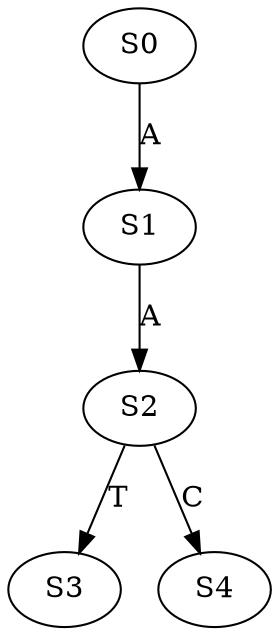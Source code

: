 strict digraph  {
	S0 -> S1 [ label = A ];
	S1 -> S2 [ label = A ];
	S2 -> S3 [ label = T ];
	S2 -> S4 [ label = C ];
}
